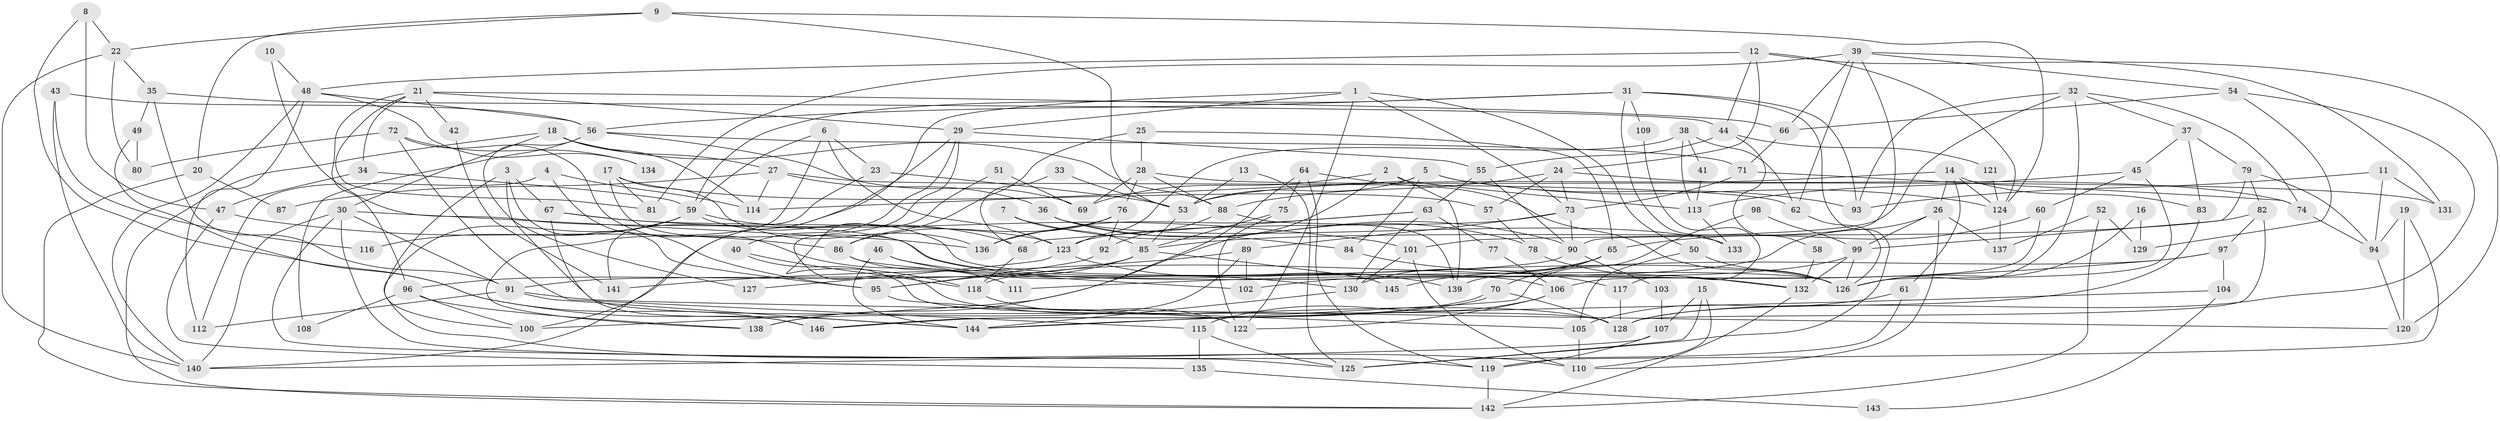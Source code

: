 // Generated by graph-tools (version 1.1) at 2025/50/03/09/25 03:50:07]
// undirected, 146 vertices, 292 edges
graph export_dot {
graph [start="1"]
  node [color=gray90,style=filled];
  1;
  2;
  3;
  4;
  5;
  6;
  7;
  8;
  9;
  10;
  11;
  12;
  13;
  14;
  15;
  16;
  17;
  18;
  19;
  20;
  21;
  22;
  23;
  24;
  25;
  26;
  27;
  28;
  29;
  30;
  31;
  32;
  33;
  34;
  35;
  36;
  37;
  38;
  39;
  40;
  41;
  42;
  43;
  44;
  45;
  46;
  47;
  48;
  49;
  50;
  51;
  52;
  53;
  54;
  55;
  56;
  57;
  58;
  59;
  60;
  61;
  62;
  63;
  64;
  65;
  66;
  67;
  68;
  69;
  70;
  71;
  72;
  73;
  74;
  75;
  76;
  77;
  78;
  79;
  80;
  81;
  82;
  83;
  84;
  85;
  86;
  87;
  88;
  89;
  90;
  91;
  92;
  93;
  94;
  95;
  96;
  97;
  98;
  99;
  100;
  101;
  102;
  103;
  104;
  105;
  106;
  107;
  108;
  109;
  110;
  111;
  112;
  113;
  114;
  115;
  116;
  117;
  118;
  119;
  120;
  121;
  122;
  123;
  124;
  125;
  126;
  127;
  128;
  129;
  130;
  131;
  132;
  133;
  134;
  135;
  136;
  137;
  138;
  139;
  140;
  141;
  142;
  143;
  144;
  145;
  146;
  1 -- 122;
  1 -- 29;
  1 -- 50;
  1 -- 73;
  1 -- 140;
  2 -- 100;
  2 -- 139;
  2 -- 69;
  2 -- 113;
  3 -- 122;
  3 -- 100;
  3 -- 67;
  3 -- 95;
  4 -- 114;
  4 -- 95;
  4 -- 112;
  5 -- 93;
  5 -- 124;
  5 -- 53;
  5 -- 84;
  5 -- 114;
  6 -- 138;
  6 -- 59;
  6 -- 23;
  6 -- 123;
  7 -- 90;
  7 -- 85;
  8 -- 47;
  8 -- 22;
  8 -- 144;
  9 -- 53;
  9 -- 124;
  9 -- 20;
  9 -- 22;
  10 -- 48;
  10 -- 126;
  11 -- 93;
  11 -- 94;
  11 -- 131;
  12 -- 48;
  12 -- 120;
  12 -- 24;
  12 -- 44;
  12 -- 124;
  13 -- 125;
  13 -- 53;
  14 -- 53;
  14 -- 26;
  14 -- 61;
  14 -- 83;
  14 -- 124;
  15 -- 125;
  15 -- 110;
  15 -- 107;
  16 -- 126;
  16 -- 129;
  17 -- 136;
  17 -- 81;
  17 -- 57;
  17 -- 106;
  18 -- 27;
  18 -- 88;
  18 -- 30;
  18 -- 114;
  18 -- 142;
  19 -- 119;
  19 -- 94;
  19 -- 120;
  20 -- 142;
  20 -- 87;
  21 -- 29;
  21 -- 66;
  21 -- 34;
  21 -- 42;
  21 -- 81;
  21 -- 96;
  22 -- 140;
  22 -- 35;
  22 -- 80;
  23 -- 53;
  23 -- 141;
  24 -- 73;
  24 -- 57;
  24 -- 74;
  24 -- 88;
  25 -- 65;
  25 -- 28;
  25 -- 86;
  26 -- 102;
  26 -- 110;
  26 -- 99;
  26 -- 137;
  27 -- 114;
  27 -- 62;
  27 -- 36;
  27 -- 87;
  28 -- 131;
  28 -- 88;
  28 -- 69;
  28 -- 76;
  29 -- 40;
  29 -- 128;
  29 -- 55;
  29 -- 100;
  30 -- 91;
  30 -- 119;
  30 -- 125;
  30 -- 136;
  30 -- 140;
  31 -- 125;
  31 -- 56;
  31 -- 59;
  31 -- 93;
  31 -- 109;
  31 -- 133;
  32 -- 101;
  32 -- 126;
  32 -- 37;
  32 -- 74;
  32 -- 93;
  33 -- 68;
  33 -- 53;
  34 -- 59;
  34 -- 47;
  35 -- 44;
  35 -- 49;
  35 -- 91;
  36 -- 133;
  36 -- 78;
  36 -- 84;
  37 -- 79;
  37 -- 45;
  37 -- 83;
  38 -- 113;
  38 -- 123;
  38 -- 41;
  38 -- 62;
  39 -- 90;
  39 -- 54;
  39 -- 62;
  39 -- 66;
  39 -- 81;
  39 -- 131;
  40 -- 128;
  40 -- 118;
  41 -- 113;
  42 -- 141;
  43 -- 56;
  43 -- 140;
  43 -- 116;
  44 -- 55;
  44 -- 58;
  44 -- 121;
  45 -- 126;
  45 -- 60;
  45 -- 113;
  46 -- 144;
  46 -- 132;
  46 -- 130;
  47 -- 86;
  47 -- 135;
  48 -- 112;
  48 -- 140;
  48 -- 56;
  48 -- 134;
  49 -- 146;
  49 -- 80;
  50 -- 126;
  50 -- 105;
  51 -- 69;
  51 -- 118;
  52 -- 142;
  52 -- 137;
  52 -- 129;
  53 -- 85;
  54 -- 128;
  54 -- 66;
  54 -- 129;
  55 -- 90;
  55 -- 63;
  56 -- 69;
  56 -- 71;
  56 -- 108;
  56 -- 127;
  57 -- 78;
  58 -- 132;
  59 -- 126;
  59 -- 68;
  59 -- 110;
  59 -- 116;
  60 -- 65;
  60 -- 106;
  61 -- 105;
  61 -- 125;
  62 -- 126;
  63 -- 136;
  63 -- 68;
  63 -- 77;
  63 -- 130;
  64 -- 119;
  64 -- 126;
  64 -- 75;
  64 -- 138;
  65 -- 70;
  65 -- 130;
  65 -- 145;
  66 -- 71;
  67 -- 123;
  67 -- 101;
  67 -- 146;
  68 -- 118;
  70 -- 146;
  70 -- 146;
  70 -- 128;
  71 -- 74;
  71 -- 73;
  72 -- 115;
  72 -- 80;
  72 -- 111;
  72 -- 134;
  73 -- 89;
  73 -- 90;
  73 -- 123;
  74 -- 94;
  75 -- 122;
  75 -- 85;
  76 -- 86;
  76 -- 92;
  76 -- 136;
  77 -- 106;
  78 -- 132;
  79 -- 94;
  79 -- 99;
  79 -- 82;
  82 -- 85;
  82 -- 97;
  82 -- 128;
  83 -- 128;
  84 -- 117;
  85 -- 95;
  85 -- 96;
  85 -- 145;
  86 -- 111;
  86 -- 102;
  88 -- 92;
  88 -- 139;
  89 -- 138;
  89 -- 102;
  89 -- 141;
  90 -- 91;
  90 -- 103;
  91 -- 144;
  91 -- 112;
  91 -- 120;
  92 -- 95;
  94 -- 120;
  95 -- 105;
  96 -- 100;
  96 -- 108;
  96 -- 138;
  97 -- 139;
  97 -- 104;
  97 -- 111;
  98 -- 144;
  98 -- 99;
  99 -- 132;
  99 -- 118;
  99 -- 126;
  101 -- 130;
  101 -- 110;
  103 -- 107;
  104 -- 144;
  104 -- 143;
  105 -- 110;
  106 -- 115;
  106 -- 122;
  107 -- 140;
  107 -- 119;
  109 -- 117;
  113 -- 133;
  115 -- 125;
  115 -- 135;
  117 -- 128;
  118 -- 122;
  119 -- 142;
  121 -- 124;
  123 -- 127;
  123 -- 139;
  124 -- 137;
  130 -- 144;
  132 -- 142;
  135 -- 143;
}
